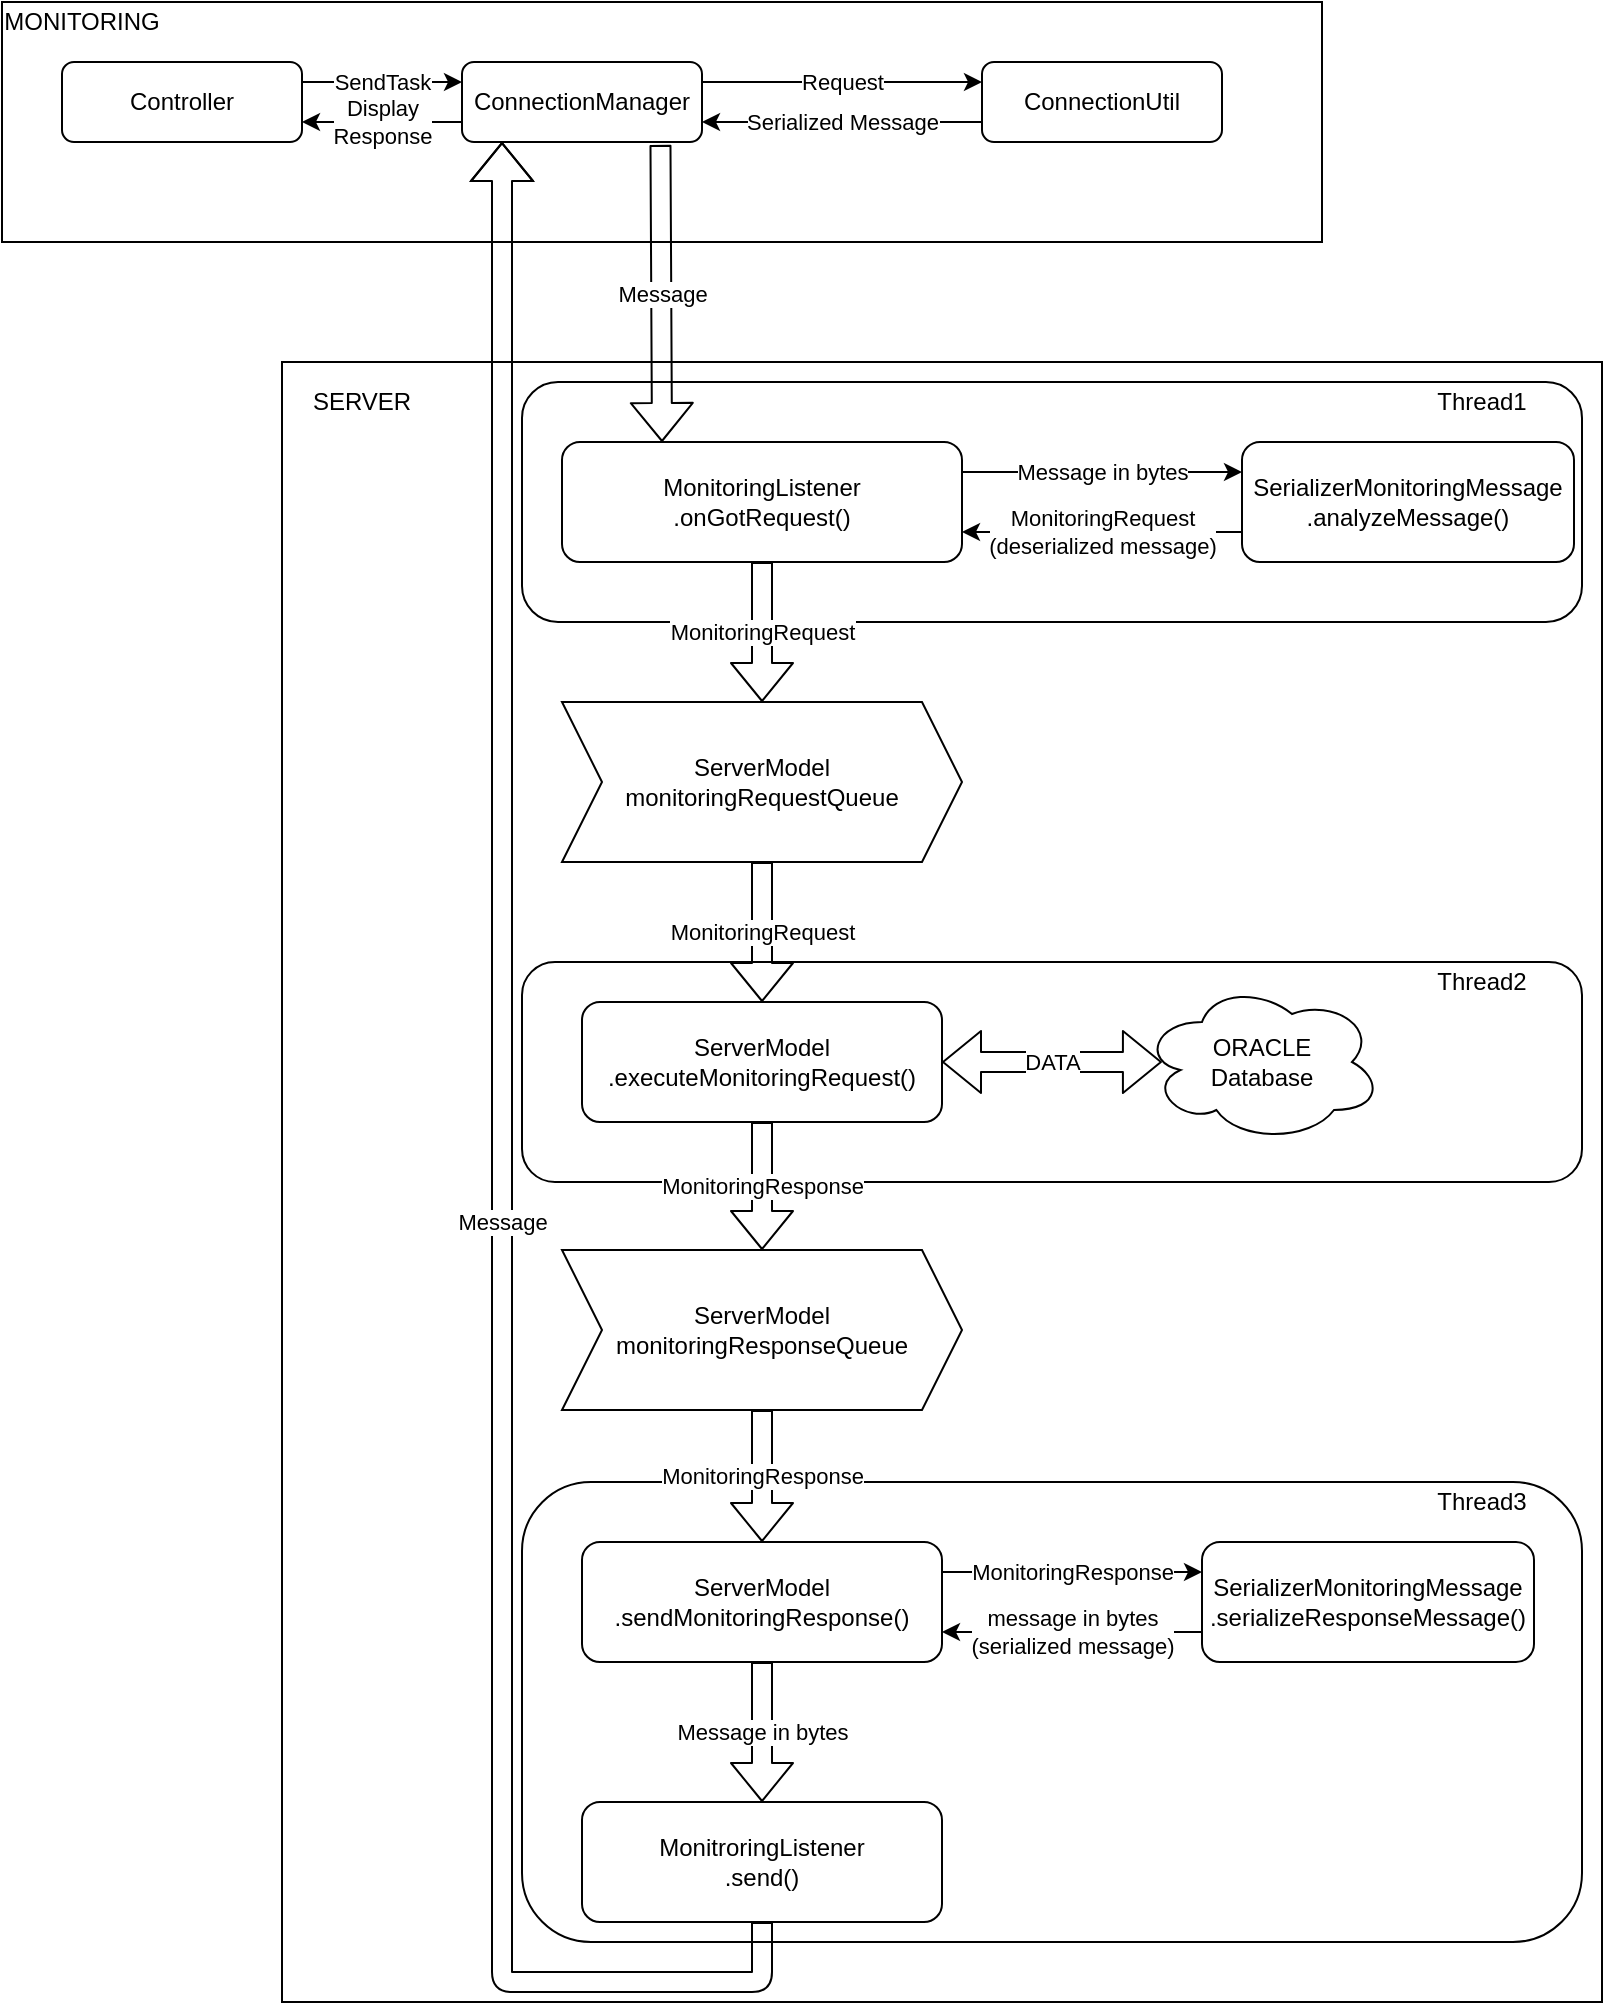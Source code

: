<mxfile version="13.1.3" type="device"><diagram id="C5RBs43oDa-KdzZeNtuy" name="Page-1"><mxGraphModel dx="813" dy="426" grid="1" gridSize="10" guides="1" tooltips="1" connect="1" arrows="1" fold="1" page="1" pageScale="1" pageWidth="827" pageHeight="1169" math="0" shadow="0"><root><mxCell id="WIyWlLk6GJQsqaUBKTNV-0"/><mxCell id="WIyWlLk6GJQsqaUBKTNV-1" parent="WIyWlLk6GJQsqaUBKTNV-0"/><mxCell id="fVOJq3sk7HNn4DvcFKYH-36" value="" style="rounded=0;whiteSpace=wrap;html=1;" vertex="1" parent="WIyWlLk6GJQsqaUBKTNV-1"><mxGeometry x="140" y="190" width="660" height="820" as="geometry"/></mxCell><mxCell id="fVOJq3sk7HNn4DvcFKYH-46" value="" style="rounded=1;whiteSpace=wrap;html=1;" vertex="1" parent="WIyWlLk6GJQsqaUBKTNV-1"><mxGeometry x="260" y="750" width="530" height="230" as="geometry"/></mxCell><mxCell id="fVOJq3sk7HNn4DvcFKYH-45" value="" style="rounded=1;whiteSpace=wrap;html=1;" vertex="1" parent="WIyWlLk6GJQsqaUBKTNV-1"><mxGeometry x="260" y="490" width="530" height="110" as="geometry"/></mxCell><mxCell id="fVOJq3sk7HNn4DvcFKYH-44" value="" style="rounded=1;whiteSpace=wrap;html=1;" vertex="1" parent="WIyWlLk6GJQsqaUBKTNV-1"><mxGeometry x="260" y="200" width="530" height="120" as="geometry"/></mxCell><mxCell id="fVOJq3sk7HNn4DvcFKYH-39" value="" style="rounded=0;whiteSpace=wrap;html=1;" vertex="1" parent="WIyWlLk6GJQsqaUBKTNV-1"><mxGeometry y="10" width="660" height="120" as="geometry"/></mxCell><mxCell id="WIyWlLk6GJQsqaUBKTNV-3" value="Controller" style="rounded=1;whiteSpace=wrap;html=1;fontSize=12;glass=0;strokeWidth=1;shadow=0;" parent="WIyWlLk6GJQsqaUBKTNV-1" vertex="1"><mxGeometry x="30" y="40" width="120" height="40" as="geometry"/></mxCell><mxCell id="fVOJq3sk7HNn4DvcFKYH-0" value="ConnectionManager" style="rounded=1;whiteSpace=wrap;html=1;" vertex="1" parent="WIyWlLk6GJQsqaUBKTNV-1"><mxGeometry x="230" y="40" width="120" height="40" as="geometry"/></mxCell><mxCell id="fVOJq3sk7HNn4DvcFKYH-1" value="ConnectionUtil" style="rounded=1;whiteSpace=wrap;html=1;" vertex="1" parent="WIyWlLk6GJQsqaUBKTNV-1"><mxGeometry x="490" y="40" width="120" height="40" as="geometry"/></mxCell><mxCell id="fVOJq3sk7HNn4DvcFKYH-2" value="SendTask" style="endArrow=classic;html=1;exitX=1;exitY=0.25;exitDx=0;exitDy=0;entryX=0;entryY=0.25;entryDx=0;entryDy=0;" edge="1" parent="WIyWlLk6GJQsqaUBKTNV-1" source="WIyWlLk6GJQsqaUBKTNV-3" target="fVOJq3sk7HNn4DvcFKYH-0"><mxGeometry width="50" height="50" relative="1" as="geometry"><mxPoint x="300" y="240" as="sourcePoint"/><mxPoint x="350" y="190" as="targetPoint"/><Array as="points"/></mxGeometry></mxCell><mxCell id="fVOJq3sk7HNn4DvcFKYH-3" value="Request" style="endArrow=classic;html=1;exitX=1;exitY=0.25;exitDx=0;exitDy=0;entryX=0;entryY=0.25;entryDx=0;entryDy=0;" edge="1" parent="WIyWlLk6GJQsqaUBKTNV-1" source="fVOJq3sk7HNn4DvcFKYH-0" target="fVOJq3sk7HNn4DvcFKYH-1"><mxGeometry width="50" height="50" relative="1" as="geometry"><mxPoint x="300" y="240" as="sourcePoint"/><mxPoint x="350" y="190" as="targetPoint"/></mxGeometry></mxCell><mxCell id="fVOJq3sk7HNn4DvcFKYH-4" value="Serialized Message" style="endArrow=classic;html=1;exitX=0;exitY=0.75;exitDx=0;exitDy=0;entryX=1;entryY=0.75;entryDx=0;entryDy=0;" edge="1" parent="WIyWlLk6GJQsqaUBKTNV-1" source="fVOJq3sk7HNn4DvcFKYH-1" target="fVOJq3sk7HNn4DvcFKYH-0"><mxGeometry width="50" height="50" relative="1" as="geometry"><mxPoint x="300" y="240" as="sourcePoint"/><mxPoint x="350" y="190" as="targetPoint"/></mxGeometry></mxCell><mxCell id="fVOJq3sk7HNn4DvcFKYH-5" value="MonitoringListener&lt;br&gt;.onGotRequest()" style="rounded=1;whiteSpace=wrap;html=1;" vertex="1" parent="WIyWlLk6GJQsqaUBKTNV-1"><mxGeometry x="280" y="230" width="200" height="60" as="geometry"/></mxCell><mxCell id="fVOJq3sk7HNn4DvcFKYH-6" value="Message" style="shape=flexArrow;endArrow=classic;html=1;entryX=0.25;entryY=0;entryDx=0;entryDy=0;exitX=0.827;exitY=1.036;exitDx=0;exitDy=0;exitPerimeter=0;" edge="1" parent="WIyWlLk6GJQsqaUBKTNV-1" source="fVOJq3sk7HNn4DvcFKYH-0" target="fVOJq3sk7HNn4DvcFKYH-5"><mxGeometry width="50" height="50" relative="1" as="geometry"><mxPoint x="130" y="140" as="sourcePoint"/><mxPoint x="130" y="180" as="targetPoint"/></mxGeometry></mxCell><mxCell id="fVOJq3sk7HNn4DvcFKYH-7" value="SerializerMonitoringMessage&lt;br&gt;.analyzeMessage()" style="rounded=1;whiteSpace=wrap;html=1;" vertex="1" parent="WIyWlLk6GJQsqaUBKTNV-1"><mxGeometry x="620" y="230" width="166" height="60" as="geometry"/></mxCell><mxCell id="fVOJq3sk7HNn4DvcFKYH-11" value="Message in bytes" style="endArrow=classic;html=1;exitX=1;exitY=0.25;exitDx=0;exitDy=0;entryX=0;entryY=0.25;entryDx=0;entryDy=0;" edge="1" parent="WIyWlLk6GJQsqaUBKTNV-1" source="fVOJq3sk7HNn4DvcFKYH-5" target="fVOJq3sk7HNn4DvcFKYH-7"><mxGeometry width="50" height="50" relative="1" as="geometry"><mxPoint x="300" y="240" as="sourcePoint"/><mxPoint x="350" y="190" as="targetPoint"/></mxGeometry></mxCell><mxCell id="fVOJq3sk7HNn4DvcFKYH-14" value="MonitoringRequest&lt;br&gt;(deserialized message)" style="endArrow=classic;html=1;exitX=0;exitY=0.75;exitDx=0;exitDy=0;entryX=1;entryY=0.75;entryDx=0;entryDy=0;" edge="1" parent="WIyWlLk6GJQsqaUBKTNV-1" source="fVOJq3sk7HNn4DvcFKYH-7" target="fVOJq3sk7HNn4DvcFKYH-5"><mxGeometry width="50" height="50" relative="1" as="geometry"><mxPoint x="300" y="240" as="sourcePoint"/><mxPoint x="350" y="190" as="targetPoint"/></mxGeometry></mxCell><mxCell id="fVOJq3sk7HNn4DvcFKYH-18" value="ServerModel&lt;br&gt;monitoringRequestQueue" style="shape=step;perimeter=stepPerimeter;whiteSpace=wrap;html=1;fixedSize=1;" vertex="1" parent="WIyWlLk6GJQsqaUBKTNV-1"><mxGeometry x="280" y="360" width="200" height="80" as="geometry"/></mxCell><mxCell id="fVOJq3sk7HNn4DvcFKYH-20" value="MonitoringRequest" style="shape=flexArrow;endArrow=classic;html=1;exitX=0.5;exitY=1;exitDx=0;exitDy=0;" edge="1" parent="WIyWlLk6GJQsqaUBKTNV-1" source="fVOJq3sk7HNn4DvcFKYH-5" target="fVOJq3sk7HNn4DvcFKYH-18"><mxGeometry width="50" height="50" relative="1" as="geometry"><mxPoint x="380" y="300" as="sourcePoint"/><mxPoint x="430" y="250" as="targetPoint"/></mxGeometry></mxCell><mxCell id="fVOJq3sk7HNn4DvcFKYH-21" value="ServerModel&lt;br&gt;.executeMonitoringRequest()" style="rounded=1;whiteSpace=wrap;html=1;" vertex="1" parent="WIyWlLk6GJQsqaUBKTNV-1"><mxGeometry x="290" y="510" width="180" height="60" as="geometry"/></mxCell><mxCell id="fVOJq3sk7HNn4DvcFKYH-22" value="MonitoringRequest" style="shape=flexArrow;endArrow=classic;html=1;exitX=0.5;exitY=1;exitDx=0;exitDy=0;" edge="1" parent="WIyWlLk6GJQsqaUBKTNV-1" source="fVOJq3sk7HNn4DvcFKYH-18" target="fVOJq3sk7HNn4DvcFKYH-21"><mxGeometry width="50" height="50" relative="1" as="geometry"><mxPoint x="570" y="450" as="sourcePoint"/><mxPoint x="620" y="400" as="targetPoint"/></mxGeometry></mxCell><mxCell id="fVOJq3sk7HNn4DvcFKYH-23" value="ORACLE&lt;br&gt;Database" style="ellipse;shape=cloud;whiteSpace=wrap;html=1;" vertex="1" parent="WIyWlLk6GJQsqaUBKTNV-1"><mxGeometry x="570" y="500" width="120" height="80" as="geometry"/></mxCell><mxCell id="fVOJq3sk7HNn4DvcFKYH-24" value="DATA" style="shape=flexArrow;endArrow=classic;startArrow=classic;html=1;exitX=1;exitY=0.5;exitDx=0;exitDy=0;entryX=0.083;entryY=0.5;entryDx=0;entryDy=0;entryPerimeter=0;" edge="1" parent="WIyWlLk6GJQsqaUBKTNV-1" source="fVOJq3sk7HNn4DvcFKYH-21" target="fVOJq3sk7HNn4DvcFKYH-23"><mxGeometry width="50" height="50" relative="1" as="geometry"><mxPoint x="490" y="570" as="sourcePoint"/><mxPoint x="540" y="520" as="targetPoint"/></mxGeometry></mxCell><mxCell id="fVOJq3sk7HNn4DvcFKYH-25" value="ServerModel&lt;br&gt;monitoringResponseQueue" style="shape=step;perimeter=stepPerimeter;whiteSpace=wrap;html=1;fixedSize=1;" vertex="1" parent="WIyWlLk6GJQsqaUBKTNV-1"><mxGeometry x="280" y="634" width="200" height="80" as="geometry"/></mxCell><mxCell id="fVOJq3sk7HNn4DvcFKYH-26" value="MonitoringResponse" style="shape=flexArrow;endArrow=classic;html=1;exitX=0.5;exitY=1;exitDx=0;exitDy=0;entryX=0.5;entryY=0;entryDx=0;entryDy=0;" edge="1" parent="WIyWlLk6GJQsqaUBKTNV-1" source="fVOJq3sk7HNn4DvcFKYH-21" target="fVOJq3sk7HNn4DvcFKYH-25"><mxGeometry width="50" height="50" relative="1" as="geometry"><mxPoint x="380" y="530" as="sourcePoint"/><mxPoint x="430" y="480" as="targetPoint"/></mxGeometry></mxCell><mxCell id="fVOJq3sk7HNn4DvcFKYH-27" value="ServerModel&lt;br&gt;.sendMonitoringResponse()" style="rounded=1;whiteSpace=wrap;html=1;" vertex="1" parent="WIyWlLk6GJQsqaUBKTNV-1"><mxGeometry x="290" y="780" width="180" height="60" as="geometry"/></mxCell><mxCell id="fVOJq3sk7HNn4DvcFKYH-28" value="MonitoringResponse" style="shape=flexArrow;endArrow=classic;html=1;exitX=0.5;exitY=1;exitDx=0;exitDy=0;entryX=0.5;entryY=0;entryDx=0;entryDy=0;" edge="1" parent="WIyWlLk6GJQsqaUBKTNV-1" source="fVOJq3sk7HNn4DvcFKYH-25" target="fVOJq3sk7HNn4DvcFKYH-27"><mxGeometry width="50" height="50" relative="1" as="geometry"><mxPoint x="510" y="740" as="sourcePoint"/><mxPoint x="510" y="804" as="targetPoint"/></mxGeometry></mxCell><mxCell id="fVOJq3sk7HNn4DvcFKYH-29" value="SerializerMonitoringMessage&lt;br&gt;.serializeResponseMessage()" style="rounded=1;whiteSpace=wrap;html=1;" vertex="1" parent="WIyWlLk6GJQsqaUBKTNV-1"><mxGeometry x="600" y="780" width="166" height="60" as="geometry"/></mxCell><mxCell id="fVOJq3sk7HNn4DvcFKYH-30" value="MonitoringResponse" style="endArrow=classic;html=1;exitX=1;exitY=0.25;exitDx=0;exitDy=0;entryX=0;entryY=0.25;entryDx=0;entryDy=0;" edge="1" parent="WIyWlLk6GJQsqaUBKTNV-1" source="fVOJq3sk7HNn4DvcFKYH-27" target="fVOJq3sk7HNn4DvcFKYH-29"><mxGeometry width="50" height="50" relative="1" as="geometry"><mxPoint x="380" y="680" as="sourcePoint"/><mxPoint x="430" y="630" as="targetPoint"/></mxGeometry></mxCell><mxCell id="fVOJq3sk7HNn4DvcFKYH-31" value="message in bytes&lt;br&gt;(serialized message)" style="endArrow=classic;html=1;exitX=0;exitY=0.75;exitDx=0;exitDy=0;entryX=1;entryY=0.75;entryDx=0;entryDy=0;" edge="1" parent="WIyWlLk6GJQsqaUBKTNV-1" source="fVOJq3sk7HNn4DvcFKYH-29" target="fVOJq3sk7HNn4DvcFKYH-27"><mxGeometry width="50" height="50" relative="1" as="geometry"><mxPoint x="380" y="680" as="sourcePoint"/><mxPoint x="430" y="630" as="targetPoint"/></mxGeometry></mxCell><mxCell id="fVOJq3sk7HNn4DvcFKYH-32" value="Message in bytes" style="shape=flexArrow;endArrow=classic;html=1;entryX=0.5;entryY=0;entryDx=0;entryDy=0;exitX=0.5;exitY=1;exitDx=0;exitDy=0;" edge="1" parent="WIyWlLk6GJQsqaUBKTNV-1" source="fVOJq3sk7HNn4DvcFKYH-27" target="fVOJq3sk7HNn4DvcFKYH-33"><mxGeometry width="50" height="50" relative="1" as="geometry"><mxPoint x="377" y="860" as="sourcePoint"/><mxPoint x="390" y="880" as="targetPoint"/></mxGeometry></mxCell><mxCell id="fVOJq3sk7HNn4DvcFKYH-33" value="MonitroringListener&lt;br&gt;.send()" style="rounded=1;whiteSpace=wrap;html=1;" vertex="1" parent="WIyWlLk6GJQsqaUBKTNV-1"><mxGeometry x="290" y="910" width="180" height="60" as="geometry"/></mxCell><mxCell id="fVOJq3sk7HNn4DvcFKYH-37" value="SERVER" style="text;html=1;strokeColor=none;fillColor=none;align=center;verticalAlign=middle;whiteSpace=wrap;rounded=0;" vertex="1" parent="WIyWlLk6GJQsqaUBKTNV-1"><mxGeometry x="160" y="200" width="40" height="20" as="geometry"/></mxCell><mxCell id="fVOJq3sk7HNn4DvcFKYH-38" value="Message" style="shape=flexArrow;endArrow=classic;html=1;exitX=0.5;exitY=1;exitDx=0;exitDy=0;" edge="1" parent="WIyWlLk6GJQsqaUBKTNV-1" source="fVOJq3sk7HNn4DvcFKYH-33"><mxGeometry width="50" height="50" relative="1" as="geometry"><mxPoint x="540" y="460" as="sourcePoint"/><mxPoint x="250" y="80" as="targetPoint"/><Array as="points"><mxPoint x="380" y="1000"/><mxPoint x="250" y="1000"/></Array></mxGeometry></mxCell><mxCell id="fVOJq3sk7HNn4DvcFKYH-40" value="MONITORING" style="text;html=1;strokeColor=none;fillColor=none;align=center;verticalAlign=middle;whiteSpace=wrap;rounded=0;" vertex="1" parent="WIyWlLk6GJQsqaUBKTNV-1"><mxGeometry x="20" y="10" width="40" height="20" as="geometry"/></mxCell><mxCell id="fVOJq3sk7HNn4DvcFKYH-41" value="Display&lt;br&gt;Response" style="endArrow=classic;html=1;entryX=1;entryY=0.75;entryDx=0;entryDy=0;exitX=0;exitY=0.75;exitDx=0;exitDy=0;" edge="1" parent="WIyWlLk6GJQsqaUBKTNV-1" source="fVOJq3sk7HNn4DvcFKYH-0" target="WIyWlLk6GJQsqaUBKTNV-3"><mxGeometry width="50" height="50" relative="1" as="geometry"><mxPoint x="170" y="110" as="sourcePoint"/><mxPoint x="220" y="60" as="targetPoint"/></mxGeometry></mxCell><mxCell id="fVOJq3sk7HNn4DvcFKYH-47" value="Thread1" style="text;html=1;strokeColor=none;fillColor=none;align=center;verticalAlign=middle;whiteSpace=wrap;rounded=0;" vertex="1" parent="WIyWlLk6GJQsqaUBKTNV-1"><mxGeometry x="720" y="200" width="40" height="20" as="geometry"/></mxCell><mxCell id="fVOJq3sk7HNn4DvcFKYH-48" value="Thread2" style="text;html=1;strokeColor=none;fillColor=none;align=center;verticalAlign=middle;whiteSpace=wrap;rounded=0;" vertex="1" parent="WIyWlLk6GJQsqaUBKTNV-1"><mxGeometry x="720" y="490" width="40" height="20" as="geometry"/></mxCell><mxCell id="fVOJq3sk7HNn4DvcFKYH-50" value="Thread3" style="text;html=1;strokeColor=none;fillColor=none;align=center;verticalAlign=middle;whiteSpace=wrap;rounded=0;" vertex="1" parent="WIyWlLk6GJQsqaUBKTNV-1"><mxGeometry x="720" y="750" width="40" height="20" as="geometry"/></mxCell></root></mxGraphModel></diagram></mxfile>